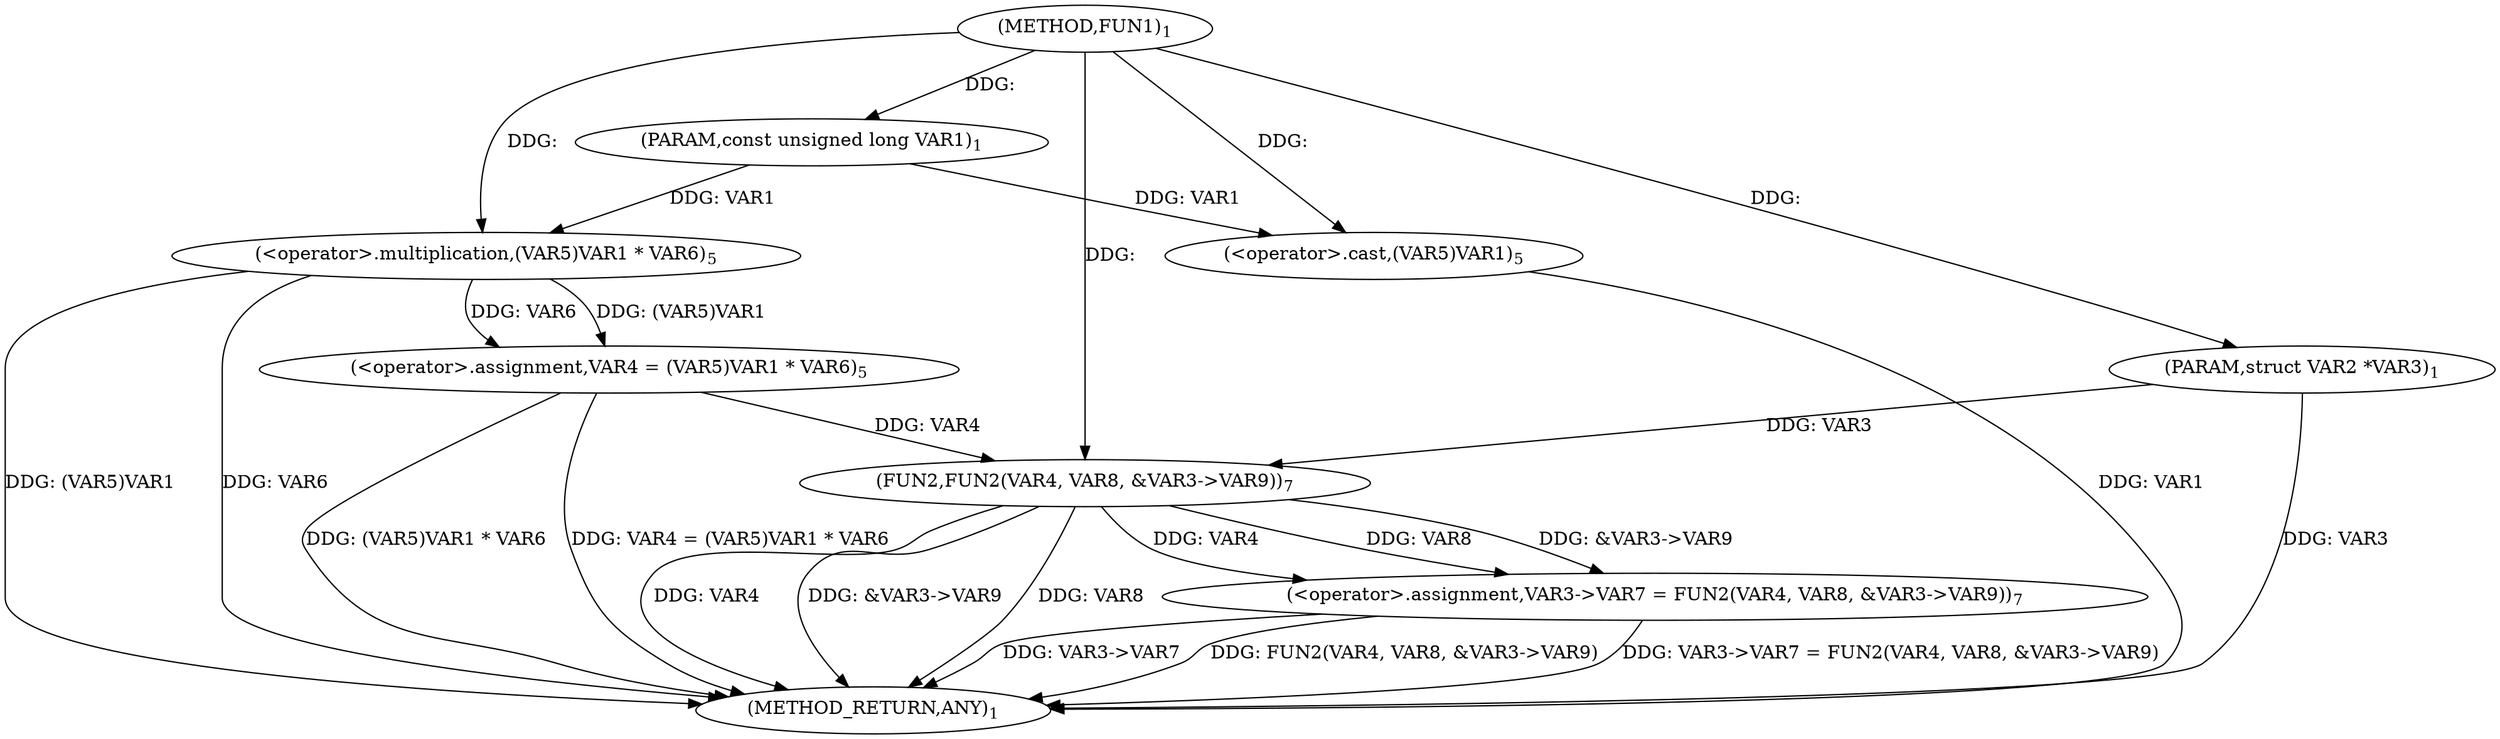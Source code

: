 digraph "FUN1" {  
"8" [label = <(METHOD,FUN1)<SUB>1</SUB>> ]
"31" [label = <(METHOD_RETURN,ANY)<SUB>1</SUB>> ]
"9" [label = <(PARAM,const unsigned long VAR1)<SUB>1</SUB>> ]
"10" [label = <(PARAM,struct VAR2 *VAR3)<SUB>1</SUB>> ]
"13" [label = <(&lt;operator&gt;.assignment,VAR4 = (VAR5)VAR1 * VAR6)<SUB>5</SUB>> ]
"20" [label = <(&lt;operator&gt;.assignment,VAR3-&gt;VAR7 = FUN2(VAR4, VAR8, &amp;VAR3-&gt;VAR9))<SUB>7</SUB>> ]
"15" [label = <(&lt;operator&gt;.multiplication,(VAR5)VAR1 * VAR6)<SUB>5</SUB>> ]
"24" [label = <(FUN2,FUN2(VAR4, VAR8, &amp;VAR3-&gt;VAR9))<SUB>7</SUB>> ]
"16" [label = <(&lt;operator&gt;.cast,(VAR5)VAR1)<SUB>5</SUB>> ]
  "10" -> "31"  [ label = "DDG: VAR3"] 
  "16" -> "31"  [ label = "DDG: VAR1"] 
  "15" -> "31"  [ label = "DDG: (VAR5)VAR1"] 
  "13" -> "31"  [ label = "DDG: (VAR5)VAR1 * VAR6"] 
  "13" -> "31"  [ label = "DDG: VAR4 = (VAR5)VAR1 * VAR6"] 
  "20" -> "31"  [ label = "DDG: VAR3-&gt;VAR7"] 
  "24" -> "31"  [ label = "DDG: VAR4"] 
  "24" -> "31"  [ label = "DDG: &amp;VAR3-&gt;VAR9"] 
  "20" -> "31"  [ label = "DDG: FUN2(VAR4, VAR8, &amp;VAR3-&gt;VAR9)"] 
  "20" -> "31"  [ label = "DDG: VAR3-&gt;VAR7 = FUN2(VAR4, VAR8, &amp;VAR3-&gt;VAR9)"] 
  "15" -> "31"  [ label = "DDG: VAR6"] 
  "24" -> "31"  [ label = "DDG: VAR8"] 
  "8" -> "9"  [ label = "DDG: "] 
  "8" -> "10"  [ label = "DDG: "] 
  "15" -> "13"  [ label = "DDG: (VAR5)VAR1"] 
  "15" -> "13"  [ label = "DDG: VAR6"] 
  "24" -> "20"  [ label = "DDG: VAR4"] 
  "24" -> "20"  [ label = "DDG: VAR8"] 
  "24" -> "20"  [ label = "DDG: &amp;VAR3-&gt;VAR9"] 
  "9" -> "15"  [ label = "DDG: VAR1"] 
  "8" -> "15"  [ label = "DDG: "] 
  "13" -> "24"  [ label = "DDG: VAR4"] 
  "8" -> "24"  [ label = "DDG: "] 
  "10" -> "24"  [ label = "DDG: VAR3"] 
  "9" -> "16"  [ label = "DDG: VAR1"] 
  "8" -> "16"  [ label = "DDG: "] 
}
